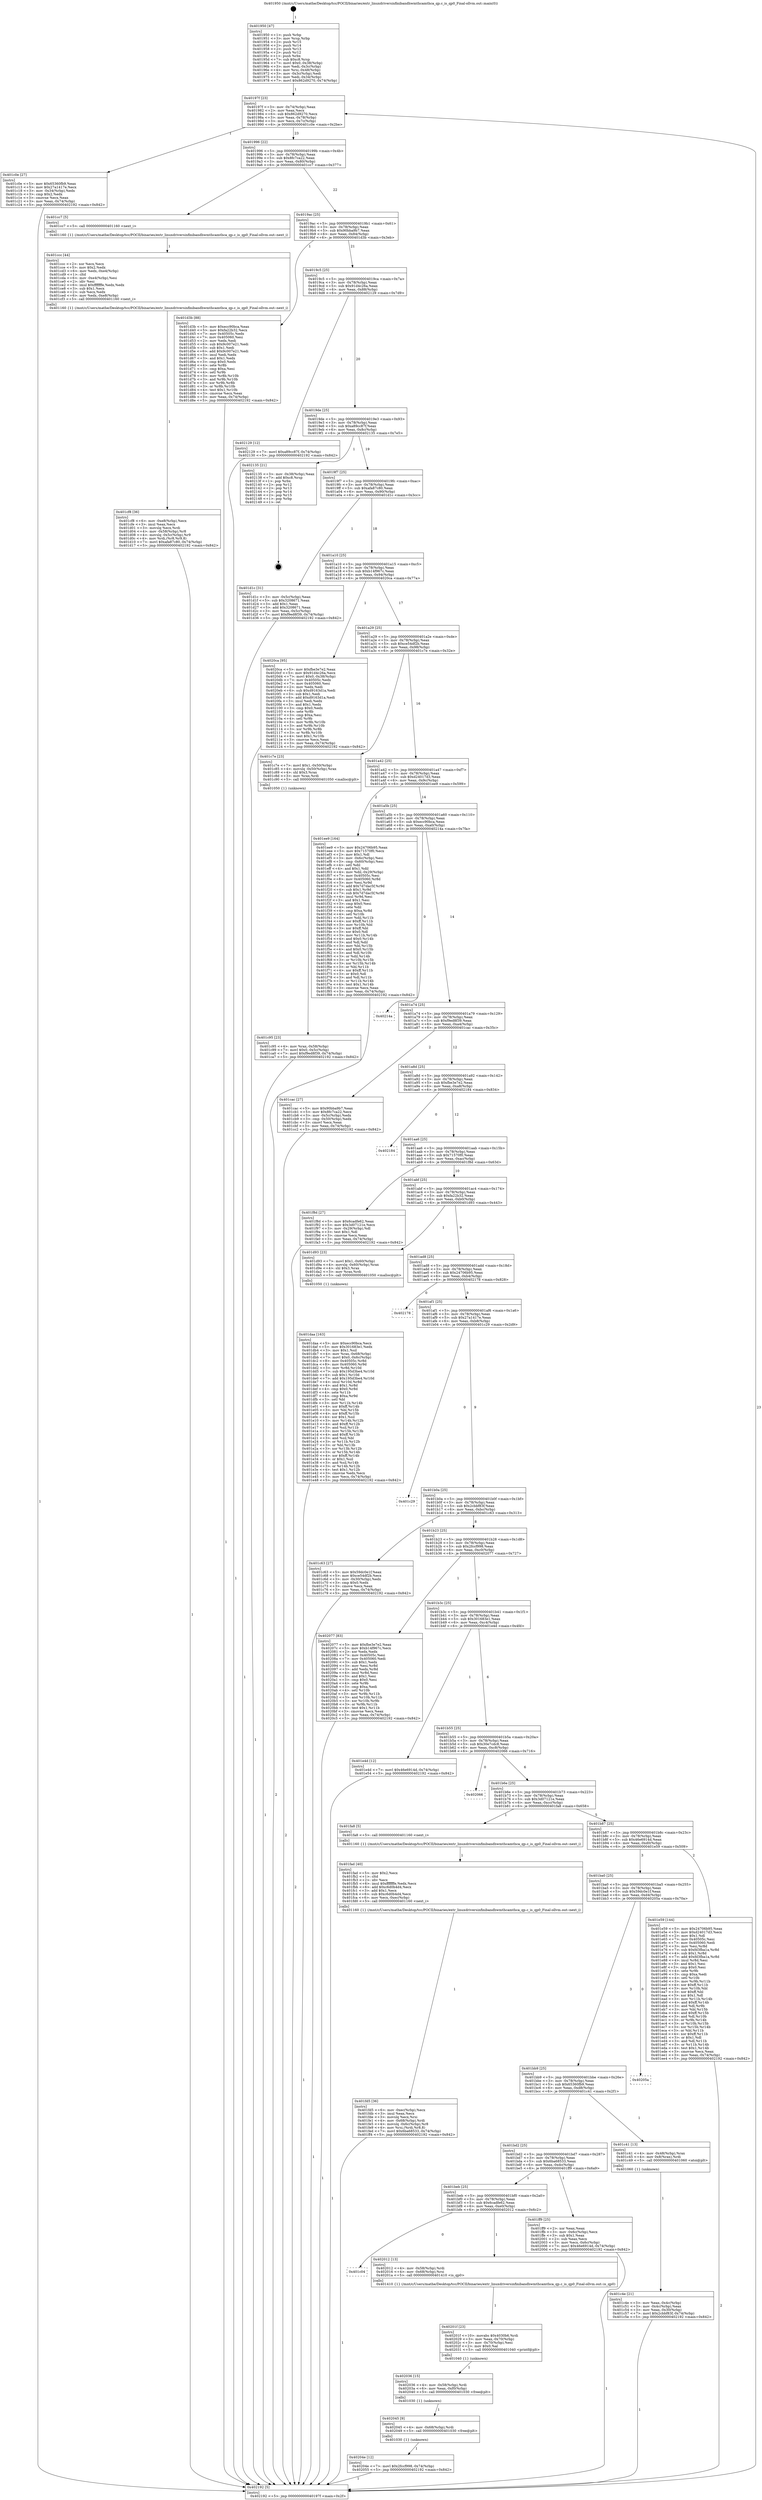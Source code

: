 digraph "0x401950" {
  label = "0x401950 (/mnt/c/Users/mathe/Desktop/tcc/POCII/binaries/extr_linuxdriversinfinibandhwmthcamthca_qp.c_is_qp0_Final-ollvm.out::main(0))"
  labelloc = "t"
  node[shape=record]

  Entry [label="",width=0.3,height=0.3,shape=circle,fillcolor=black,style=filled]
  "0x40197f" [label="{
     0x40197f [23]\l
     | [instrs]\l
     &nbsp;&nbsp;0x40197f \<+3\>: mov -0x74(%rbp),%eax\l
     &nbsp;&nbsp;0x401982 \<+2\>: mov %eax,%ecx\l
     &nbsp;&nbsp;0x401984 \<+6\>: sub $0x862d9270,%ecx\l
     &nbsp;&nbsp;0x40198a \<+3\>: mov %eax,-0x78(%rbp)\l
     &nbsp;&nbsp;0x40198d \<+3\>: mov %ecx,-0x7c(%rbp)\l
     &nbsp;&nbsp;0x401990 \<+6\>: je 0000000000401c0e \<main+0x2be\>\l
  }"]
  "0x401c0e" [label="{
     0x401c0e [27]\l
     | [instrs]\l
     &nbsp;&nbsp;0x401c0e \<+5\>: mov $0x65360fb9,%eax\l
     &nbsp;&nbsp;0x401c13 \<+5\>: mov $0x27a1417e,%ecx\l
     &nbsp;&nbsp;0x401c18 \<+3\>: mov -0x34(%rbp),%edx\l
     &nbsp;&nbsp;0x401c1b \<+3\>: cmp $0x2,%edx\l
     &nbsp;&nbsp;0x401c1e \<+3\>: cmovne %ecx,%eax\l
     &nbsp;&nbsp;0x401c21 \<+3\>: mov %eax,-0x74(%rbp)\l
     &nbsp;&nbsp;0x401c24 \<+5\>: jmp 0000000000402192 \<main+0x842\>\l
  }"]
  "0x401996" [label="{
     0x401996 [22]\l
     | [instrs]\l
     &nbsp;&nbsp;0x401996 \<+5\>: jmp 000000000040199b \<main+0x4b\>\l
     &nbsp;&nbsp;0x40199b \<+3\>: mov -0x78(%rbp),%eax\l
     &nbsp;&nbsp;0x40199e \<+5\>: sub $0x8fc7ca22,%eax\l
     &nbsp;&nbsp;0x4019a3 \<+3\>: mov %eax,-0x80(%rbp)\l
     &nbsp;&nbsp;0x4019a6 \<+6\>: je 0000000000401cc7 \<main+0x377\>\l
  }"]
  "0x402192" [label="{
     0x402192 [5]\l
     | [instrs]\l
     &nbsp;&nbsp;0x402192 \<+5\>: jmp 000000000040197f \<main+0x2f\>\l
  }"]
  "0x401950" [label="{
     0x401950 [47]\l
     | [instrs]\l
     &nbsp;&nbsp;0x401950 \<+1\>: push %rbp\l
     &nbsp;&nbsp;0x401951 \<+3\>: mov %rsp,%rbp\l
     &nbsp;&nbsp;0x401954 \<+2\>: push %r15\l
     &nbsp;&nbsp;0x401956 \<+2\>: push %r14\l
     &nbsp;&nbsp;0x401958 \<+2\>: push %r13\l
     &nbsp;&nbsp;0x40195a \<+2\>: push %r12\l
     &nbsp;&nbsp;0x40195c \<+1\>: push %rbx\l
     &nbsp;&nbsp;0x40195d \<+7\>: sub $0xc8,%rsp\l
     &nbsp;&nbsp;0x401964 \<+7\>: movl $0x0,-0x38(%rbp)\l
     &nbsp;&nbsp;0x40196b \<+3\>: mov %edi,-0x3c(%rbp)\l
     &nbsp;&nbsp;0x40196e \<+4\>: mov %rsi,-0x48(%rbp)\l
     &nbsp;&nbsp;0x401972 \<+3\>: mov -0x3c(%rbp),%edi\l
     &nbsp;&nbsp;0x401975 \<+3\>: mov %edi,-0x34(%rbp)\l
     &nbsp;&nbsp;0x401978 \<+7\>: movl $0x862d9270,-0x74(%rbp)\l
  }"]
  Exit [label="",width=0.3,height=0.3,shape=circle,fillcolor=black,style=filled,peripheries=2]
  "0x401cc7" [label="{
     0x401cc7 [5]\l
     | [instrs]\l
     &nbsp;&nbsp;0x401cc7 \<+5\>: call 0000000000401160 \<next_i\>\l
     | [calls]\l
     &nbsp;&nbsp;0x401160 \{1\} (/mnt/c/Users/mathe/Desktop/tcc/POCII/binaries/extr_linuxdriversinfinibandhwmthcamthca_qp.c_is_qp0_Final-ollvm.out::next_i)\l
  }"]
  "0x4019ac" [label="{
     0x4019ac [25]\l
     | [instrs]\l
     &nbsp;&nbsp;0x4019ac \<+5\>: jmp 00000000004019b1 \<main+0x61\>\l
     &nbsp;&nbsp;0x4019b1 \<+3\>: mov -0x78(%rbp),%eax\l
     &nbsp;&nbsp;0x4019b4 \<+5\>: sub $0x90bba9b7,%eax\l
     &nbsp;&nbsp;0x4019b9 \<+6\>: mov %eax,-0x84(%rbp)\l
     &nbsp;&nbsp;0x4019bf \<+6\>: je 0000000000401d3b \<main+0x3eb\>\l
  }"]
  "0x40204e" [label="{
     0x40204e [12]\l
     | [instrs]\l
     &nbsp;&nbsp;0x40204e \<+7\>: movl $0x2fccf998,-0x74(%rbp)\l
     &nbsp;&nbsp;0x402055 \<+5\>: jmp 0000000000402192 \<main+0x842\>\l
  }"]
  "0x401d3b" [label="{
     0x401d3b [88]\l
     | [instrs]\l
     &nbsp;&nbsp;0x401d3b \<+5\>: mov $0xecc90bca,%eax\l
     &nbsp;&nbsp;0x401d40 \<+5\>: mov $0xfa22b32,%ecx\l
     &nbsp;&nbsp;0x401d45 \<+7\>: mov 0x40505c,%edx\l
     &nbsp;&nbsp;0x401d4c \<+7\>: mov 0x405060,%esi\l
     &nbsp;&nbsp;0x401d53 \<+2\>: mov %edx,%edi\l
     &nbsp;&nbsp;0x401d55 \<+6\>: sub $0x9c007e21,%edi\l
     &nbsp;&nbsp;0x401d5b \<+3\>: sub $0x1,%edi\l
     &nbsp;&nbsp;0x401d5e \<+6\>: add $0x9c007e21,%edi\l
     &nbsp;&nbsp;0x401d64 \<+3\>: imul %edi,%edx\l
     &nbsp;&nbsp;0x401d67 \<+3\>: and $0x1,%edx\l
     &nbsp;&nbsp;0x401d6a \<+3\>: cmp $0x0,%edx\l
     &nbsp;&nbsp;0x401d6d \<+4\>: sete %r8b\l
     &nbsp;&nbsp;0x401d71 \<+3\>: cmp $0xa,%esi\l
     &nbsp;&nbsp;0x401d74 \<+4\>: setl %r9b\l
     &nbsp;&nbsp;0x401d78 \<+3\>: mov %r8b,%r10b\l
     &nbsp;&nbsp;0x401d7b \<+3\>: and %r9b,%r10b\l
     &nbsp;&nbsp;0x401d7e \<+3\>: xor %r9b,%r8b\l
     &nbsp;&nbsp;0x401d81 \<+3\>: or %r8b,%r10b\l
     &nbsp;&nbsp;0x401d84 \<+4\>: test $0x1,%r10b\l
     &nbsp;&nbsp;0x401d88 \<+3\>: cmovne %ecx,%eax\l
     &nbsp;&nbsp;0x401d8b \<+3\>: mov %eax,-0x74(%rbp)\l
     &nbsp;&nbsp;0x401d8e \<+5\>: jmp 0000000000402192 \<main+0x842\>\l
  }"]
  "0x4019c5" [label="{
     0x4019c5 [25]\l
     | [instrs]\l
     &nbsp;&nbsp;0x4019c5 \<+5\>: jmp 00000000004019ca \<main+0x7a\>\l
     &nbsp;&nbsp;0x4019ca \<+3\>: mov -0x78(%rbp),%eax\l
     &nbsp;&nbsp;0x4019cd \<+5\>: sub $0x91d4c26a,%eax\l
     &nbsp;&nbsp;0x4019d2 \<+6\>: mov %eax,-0x88(%rbp)\l
     &nbsp;&nbsp;0x4019d8 \<+6\>: je 0000000000402129 \<main+0x7d9\>\l
  }"]
  "0x402045" [label="{
     0x402045 [9]\l
     | [instrs]\l
     &nbsp;&nbsp;0x402045 \<+4\>: mov -0x68(%rbp),%rdi\l
     &nbsp;&nbsp;0x402049 \<+5\>: call 0000000000401030 \<free@plt\>\l
     | [calls]\l
     &nbsp;&nbsp;0x401030 \{1\} (unknown)\l
  }"]
  "0x402129" [label="{
     0x402129 [12]\l
     | [instrs]\l
     &nbsp;&nbsp;0x402129 \<+7\>: movl $0xa89cc87f,-0x74(%rbp)\l
     &nbsp;&nbsp;0x402130 \<+5\>: jmp 0000000000402192 \<main+0x842\>\l
  }"]
  "0x4019de" [label="{
     0x4019de [25]\l
     | [instrs]\l
     &nbsp;&nbsp;0x4019de \<+5\>: jmp 00000000004019e3 \<main+0x93\>\l
     &nbsp;&nbsp;0x4019e3 \<+3\>: mov -0x78(%rbp),%eax\l
     &nbsp;&nbsp;0x4019e6 \<+5\>: sub $0xa89cc87f,%eax\l
     &nbsp;&nbsp;0x4019eb \<+6\>: mov %eax,-0x8c(%rbp)\l
     &nbsp;&nbsp;0x4019f1 \<+6\>: je 0000000000402135 \<main+0x7e5\>\l
  }"]
  "0x402036" [label="{
     0x402036 [15]\l
     | [instrs]\l
     &nbsp;&nbsp;0x402036 \<+4\>: mov -0x58(%rbp),%rdi\l
     &nbsp;&nbsp;0x40203a \<+6\>: mov %eax,-0xf0(%rbp)\l
     &nbsp;&nbsp;0x402040 \<+5\>: call 0000000000401030 \<free@plt\>\l
     | [calls]\l
     &nbsp;&nbsp;0x401030 \{1\} (unknown)\l
  }"]
  "0x402135" [label="{
     0x402135 [21]\l
     | [instrs]\l
     &nbsp;&nbsp;0x402135 \<+3\>: mov -0x38(%rbp),%eax\l
     &nbsp;&nbsp;0x402138 \<+7\>: add $0xc8,%rsp\l
     &nbsp;&nbsp;0x40213f \<+1\>: pop %rbx\l
     &nbsp;&nbsp;0x402140 \<+2\>: pop %r12\l
     &nbsp;&nbsp;0x402142 \<+2\>: pop %r13\l
     &nbsp;&nbsp;0x402144 \<+2\>: pop %r14\l
     &nbsp;&nbsp;0x402146 \<+2\>: pop %r15\l
     &nbsp;&nbsp;0x402148 \<+1\>: pop %rbp\l
     &nbsp;&nbsp;0x402149 \<+1\>: ret\l
  }"]
  "0x4019f7" [label="{
     0x4019f7 [25]\l
     | [instrs]\l
     &nbsp;&nbsp;0x4019f7 \<+5\>: jmp 00000000004019fc \<main+0xac\>\l
     &nbsp;&nbsp;0x4019fc \<+3\>: mov -0x78(%rbp),%eax\l
     &nbsp;&nbsp;0x4019ff \<+5\>: sub $0xafa87c80,%eax\l
     &nbsp;&nbsp;0x401a04 \<+6\>: mov %eax,-0x90(%rbp)\l
     &nbsp;&nbsp;0x401a0a \<+6\>: je 0000000000401d1c \<main+0x3cc\>\l
  }"]
  "0x40201f" [label="{
     0x40201f [23]\l
     | [instrs]\l
     &nbsp;&nbsp;0x40201f \<+10\>: movabs $0x4030b6,%rdi\l
     &nbsp;&nbsp;0x402029 \<+3\>: mov %eax,-0x70(%rbp)\l
     &nbsp;&nbsp;0x40202c \<+3\>: mov -0x70(%rbp),%esi\l
     &nbsp;&nbsp;0x40202f \<+2\>: mov $0x0,%al\l
     &nbsp;&nbsp;0x402031 \<+5\>: call 0000000000401040 \<printf@plt\>\l
     | [calls]\l
     &nbsp;&nbsp;0x401040 \{1\} (unknown)\l
  }"]
  "0x401d1c" [label="{
     0x401d1c [31]\l
     | [instrs]\l
     &nbsp;&nbsp;0x401d1c \<+3\>: mov -0x5c(%rbp),%eax\l
     &nbsp;&nbsp;0x401d1f \<+5\>: sub $0x3208671,%eax\l
     &nbsp;&nbsp;0x401d24 \<+3\>: add $0x1,%eax\l
     &nbsp;&nbsp;0x401d27 \<+5\>: add $0x3208671,%eax\l
     &nbsp;&nbsp;0x401d2c \<+3\>: mov %eax,-0x5c(%rbp)\l
     &nbsp;&nbsp;0x401d2f \<+7\>: movl $0xf9ed8f39,-0x74(%rbp)\l
     &nbsp;&nbsp;0x401d36 \<+5\>: jmp 0000000000402192 \<main+0x842\>\l
  }"]
  "0x401a10" [label="{
     0x401a10 [25]\l
     | [instrs]\l
     &nbsp;&nbsp;0x401a10 \<+5\>: jmp 0000000000401a15 \<main+0xc5\>\l
     &nbsp;&nbsp;0x401a15 \<+3\>: mov -0x78(%rbp),%eax\l
     &nbsp;&nbsp;0x401a18 \<+5\>: sub $0xb14f967c,%eax\l
     &nbsp;&nbsp;0x401a1d \<+6\>: mov %eax,-0x94(%rbp)\l
     &nbsp;&nbsp;0x401a23 \<+6\>: je 00000000004020ca \<main+0x77a\>\l
  }"]
  "0x401c04" [label="{
     0x401c04\l
  }", style=dashed]
  "0x4020ca" [label="{
     0x4020ca [95]\l
     | [instrs]\l
     &nbsp;&nbsp;0x4020ca \<+5\>: mov $0xfbe3e7e2,%eax\l
     &nbsp;&nbsp;0x4020cf \<+5\>: mov $0x91d4c26a,%ecx\l
     &nbsp;&nbsp;0x4020d4 \<+7\>: movl $0x0,-0x38(%rbp)\l
     &nbsp;&nbsp;0x4020db \<+7\>: mov 0x40505c,%edx\l
     &nbsp;&nbsp;0x4020e2 \<+7\>: mov 0x405060,%esi\l
     &nbsp;&nbsp;0x4020e9 \<+2\>: mov %edx,%edi\l
     &nbsp;&nbsp;0x4020eb \<+6\>: sub $0xd9163d1a,%edi\l
     &nbsp;&nbsp;0x4020f1 \<+3\>: sub $0x1,%edi\l
     &nbsp;&nbsp;0x4020f4 \<+6\>: add $0xd9163d1a,%edi\l
     &nbsp;&nbsp;0x4020fa \<+3\>: imul %edi,%edx\l
     &nbsp;&nbsp;0x4020fd \<+3\>: and $0x1,%edx\l
     &nbsp;&nbsp;0x402100 \<+3\>: cmp $0x0,%edx\l
     &nbsp;&nbsp;0x402103 \<+4\>: sete %r8b\l
     &nbsp;&nbsp;0x402107 \<+3\>: cmp $0xa,%esi\l
     &nbsp;&nbsp;0x40210a \<+4\>: setl %r9b\l
     &nbsp;&nbsp;0x40210e \<+3\>: mov %r8b,%r10b\l
     &nbsp;&nbsp;0x402111 \<+3\>: and %r9b,%r10b\l
     &nbsp;&nbsp;0x402114 \<+3\>: xor %r9b,%r8b\l
     &nbsp;&nbsp;0x402117 \<+3\>: or %r8b,%r10b\l
     &nbsp;&nbsp;0x40211a \<+4\>: test $0x1,%r10b\l
     &nbsp;&nbsp;0x40211e \<+3\>: cmovne %ecx,%eax\l
     &nbsp;&nbsp;0x402121 \<+3\>: mov %eax,-0x74(%rbp)\l
     &nbsp;&nbsp;0x402124 \<+5\>: jmp 0000000000402192 \<main+0x842\>\l
  }"]
  "0x401a29" [label="{
     0x401a29 [25]\l
     | [instrs]\l
     &nbsp;&nbsp;0x401a29 \<+5\>: jmp 0000000000401a2e \<main+0xde\>\l
     &nbsp;&nbsp;0x401a2e \<+3\>: mov -0x78(%rbp),%eax\l
     &nbsp;&nbsp;0x401a31 \<+5\>: sub $0xce54df2b,%eax\l
     &nbsp;&nbsp;0x401a36 \<+6\>: mov %eax,-0x98(%rbp)\l
     &nbsp;&nbsp;0x401a3c \<+6\>: je 0000000000401c7e \<main+0x32e\>\l
  }"]
  "0x402012" [label="{
     0x402012 [13]\l
     | [instrs]\l
     &nbsp;&nbsp;0x402012 \<+4\>: mov -0x58(%rbp),%rdi\l
     &nbsp;&nbsp;0x402016 \<+4\>: mov -0x68(%rbp),%rsi\l
     &nbsp;&nbsp;0x40201a \<+5\>: call 0000000000401410 \<is_qp0\>\l
     | [calls]\l
     &nbsp;&nbsp;0x401410 \{1\} (/mnt/c/Users/mathe/Desktop/tcc/POCII/binaries/extr_linuxdriversinfinibandhwmthcamthca_qp.c_is_qp0_Final-ollvm.out::is_qp0)\l
  }"]
  "0x401c7e" [label="{
     0x401c7e [23]\l
     | [instrs]\l
     &nbsp;&nbsp;0x401c7e \<+7\>: movl $0x1,-0x50(%rbp)\l
     &nbsp;&nbsp;0x401c85 \<+4\>: movslq -0x50(%rbp),%rax\l
     &nbsp;&nbsp;0x401c89 \<+4\>: shl $0x3,%rax\l
     &nbsp;&nbsp;0x401c8d \<+3\>: mov %rax,%rdi\l
     &nbsp;&nbsp;0x401c90 \<+5\>: call 0000000000401050 \<malloc@plt\>\l
     | [calls]\l
     &nbsp;&nbsp;0x401050 \{1\} (unknown)\l
  }"]
  "0x401a42" [label="{
     0x401a42 [25]\l
     | [instrs]\l
     &nbsp;&nbsp;0x401a42 \<+5\>: jmp 0000000000401a47 \<main+0xf7\>\l
     &nbsp;&nbsp;0x401a47 \<+3\>: mov -0x78(%rbp),%eax\l
     &nbsp;&nbsp;0x401a4a \<+5\>: sub $0xd24017d3,%eax\l
     &nbsp;&nbsp;0x401a4f \<+6\>: mov %eax,-0x9c(%rbp)\l
     &nbsp;&nbsp;0x401a55 \<+6\>: je 0000000000401ee9 \<main+0x599\>\l
  }"]
  "0x401beb" [label="{
     0x401beb [25]\l
     | [instrs]\l
     &nbsp;&nbsp;0x401beb \<+5\>: jmp 0000000000401bf0 \<main+0x2a0\>\l
     &nbsp;&nbsp;0x401bf0 \<+3\>: mov -0x78(%rbp),%eax\l
     &nbsp;&nbsp;0x401bf3 \<+5\>: sub $0x6cadfe62,%eax\l
     &nbsp;&nbsp;0x401bf8 \<+6\>: mov %eax,-0xe0(%rbp)\l
     &nbsp;&nbsp;0x401bfe \<+6\>: je 0000000000402012 \<main+0x6c2\>\l
  }"]
  "0x401ee9" [label="{
     0x401ee9 [164]\l
     | [instrs]\l
     &nbsp;&nbsp;0x401ee9 \<+5\>: mov $0x24706b95,%eax\l
     &nbsp;&nbsp;0x401eee \<+5\>: mov $0x71570f0,%ecx\l
     &nbsp;&nbsp;0x401ef3 \<+2\>: mov $0x1,%dl\l
     &nbsp;&nbsp;0x401ef5 \<+3\>: mov -0x6c(%rbp),%esi\l
     &nbsp;&nbsp;0x401ef8 \<+3\>: cmp -0x60(%rbp),%esi\l
     &nbsp;&nbsp;0x401efb \<+4\>: setl %dil\l
     &nbsp;&nbsp;0x401eff \<+4\>: and $0x1,%dil\l
     &nbsp;&nbsp;0x401f03 \<+4\>: mov %dil,-0x29(%rbp)\l
     &nbsp;&nbsp;0x401f07 \<+7\>: mov 0x40505c,%esi\l
     &nbsp;&nbsp;0x401f0e \<+8\>: mov 0x405060,%r8d\l
     &nbsp;&nbsp;0x401f16 \<+3\>: mov %esi,%r9d\l
     &nbsp;&nbsp;0x401f19 \<+7\>: add $0x7d7dac5f,%r9d\l
     &nbsp;&nbsp;0x401f20 \<+4\>: sub $0x1,%r9d\l
     &nbsp;&nbsp;0x401f24 \<+7\>: sub $0x7d7dac5f,%r9d\l
     &nbsp;&nbsp;0x401f2b \<+4\>: imul %r9d,%esi\l
     &nbsp;&nbsp;0x401f2f \<+3\>: and $0x1,%esi\l
     &nbsp;&nbsp;0x401f32 \<+3\>: cmp $0x0,%esi\l
     &nbsp;&nbsp;0x401f35 \<+4\>: sete %dil\l
     &nbsp;&nbsp;0x401f39 \<+4\>: cmp $0xa,%r8d\l
     &nbsp;&nbsp;0x401f3d \<+4\>: setl %r10b\l
     &nbsp;&nbsp;0x401f41 \<+3\>: mov %dil,%r11b\l
     &nbsp;&nbsp;0x401f44 \<+4\>: xor $0xff,%r11b\l
     &nbsp;&nbsp;0x401f48 \<+3\>: mov %r10b,%bl\l
     &nbsp;&nbsp;0x401f4b \<+3\>: xor $0xff,%bl\l
     &nbsp;&nbsp;0x401f4e \<+3\>: xor $0x0,%dl\l
     &nbsp;&nbsp;0x401f51 \<+3\>: mov %r11b,%r14b\l
     &nbsp;&nbsp;0x401f54 \<+4\>: and $0x0,%r14b\l
     &nbsp;&nbsp;0x401f58 \<+3\>: and %dl,%dil\l
     &nbsp;&nbsp;0x401f5b \<+3\>: mov %bl,%r15b\l
     &nbsp;&nbsp;0x401f5e \<+4\>: and $0x0,%r15b\l
     &nbsp;&nbsp;0x401f62 \<+3\>: and %dl,%r10b\l
     &nbsp;&nbsp;0x401f65 \<+3\>: or %dil,%r14b\l
     &nbsp;&nbsp;0x401f68 \<+3\>: or %r10b,%r15b\l
     &nbsp;&nbsp;0x401f6b \<+3\>: xor %r15b,%r14b\l
     &nbsp;&nbsp;0x401f6e \<+3\>: or %bl,%r11b\l
     &nbsp;&nbsp;0x401f71 \<+4\>: xor $0xff,%r11b\l
     &nbsp;&nbsp;0x401f75 \<+3\>: or $0x0,%dl\l
     &nbsp;&nbsp;0x401f78 \<+3\>: and %dl,%r11b\l
     &nbsp;&nbsp;0x401f7b \<+3\>: or %r11b,%r14b\l
     &nbsp;&nbsp;0x401f7e \<+4\>: test $0x1,%r14b\l
     &nbsp;&nbsp;0x401f82 \<+3\>: cmovne %ecx,%eax\l
     &nbsp;&nbsp;0x401f85 \<+3\>: mov %eax,-0x74(%rbp)\l
     &nbsp;&nbsp;0x401f88 \<+5\>: jmp 0000000000402192 \<main+0x842\>\l
  }"]
  "0x401a5b" [label="{
     0x401a5b [25]\l
     | [instrs]\l
     &nbsp;&nbsp;0x401a5b \<+5\>: jmp 0000000000401a60 \<main+0x110\>\l
     &nbsp;&nbsp;0x401a60 \<+3\>: mov -0x78(%rbp),%eax\l
     &nbsp;&nbsp;0x401a63 \<+5\>: sub $0xecc90bca,%eax\l
     &nbsp;&nbsp;0x401a68 \<+6\>: mov %eax,-0xa0(%rbp)\l
     &nbsp;&nbsp;0x401a6e \<+6\>: je 000000000040214a \<main+0x7fa\>\l
  }"]
  "0x401ff9" [label="{
     0x401ff9 [25]\l
     | [instrs]\l
     &nbsp;&nbsp;0x401ff9 \<+2\>: xor %eax,%eax\l
     &nbsp;&nbsp;0x401ffb \<+3\>: mov -0x6c(%rbp),%ecx\l
     &nbsp;&nbsp;0x401ffe \<+3\>: sub $0x1,%eax\l
     &nbsp;&nbsp;0x402001 \<+2\>: sub %eax,%ecx\l
     &nbsp;&nbsp;0x402003 \<+3\>: mov %ecx,-0x6c(%rbp)\l
     &nbsp;&nbsp;0x402006 \<+7\>: movl $0x46e6914d,-0x74(%rbp)\l
     &nbsp;&nbsp;0x40200d \<+5\>: jmp 0000000000402192 \<main+0x842\>\l
  }"]
  "0x40214a" [label="{
     0x40214a\l
  }", style=dashed]
  "0x401a74" [label="{
     0x401a74 [25]\l
     | [instrs]\l
     &nbsp;&nbsp;0x401a74 \<+5\>: jmp 0000000000401a79 \<main+0x129\>\l
     &nbsp;&nbsp;0x401a79 \<+3\>: mov -0x78(%rbp),%eax\l
     &nbsp;&nbsp;0x401a7c \<+5\>: sub $0xf9ed8f39,%eax\l
     &nbsp;&nbsp;0x401a81 \<+6\>: mov %eax,-0xa4(%rbp)\l
     &nbsp;&nbsp;0x401a87 \<+6\>: je 0000000000401cac \<main+0x35c\>\l
  }"]
  "0x401fd5" [label="{
     0x401fd5 [36]\l
     | [instrs]\l
     &nbsp;&nbsp;0x401fd5 \<+6\>: mov -0xec(%rbp),%ecx\l
     &nbsp;&nbsp;0x401fdb \<+3\>: imul %eax,%ecx\l
     &nbsp;&nbsp;0x401fde \<+3\>: movslq %ecx,%rsi\l
     &nbsp;&nbsp;0x401fe1 \<+4\>: mov -0x68(%rbp),%rdi\l
     &nbsp;&nbsp;0x401fe5 \<+4\>: movslq -0x6c(%rbp),%r8\l
     &nbsp;&nbsp;0x401fe9 \<+4\>: mov %rsi,(%rdi,%r8,8)\l
     &nbsp;&nbsp;0x401fed \<+7\>: movl $0x6ba68533,-0x74(%rbp)\l
     &nbsp;&nbsp;0x401ff4 \<+5\>: jmp 0000000000402192 \<main+0x842\>\l
  }"]
  "0x401cac" [label="{
     0x401cac [27]\l
     | [instrs]\l
     &nbsp;&nbsp;0x401cac \<+5\>: mov $0x90bba9b7,%eax\l
     &nbsp;&nbsp;0x401cb1 \<+5\>: mov $0x8fc7ca22,%ecx\l
     &nbsp;&nbsp;0x401cb6 \<+3\>: mov -0x5c(%rbp),%edx\l
     &nbsp;&nbsp;0x401cb9 \<+3\>: cmp -0x50(%rbp),%edx\l
     &nbsp;&nbsp;0x401cbc \<+3\>: cmovl %ecx,%eax\l
     &nbsp;&nbsp;0x401cbf \<+3\>: mov %eax,-0x74(%rbp)\l
     &nbsp;&nbsp;0x401cc2 \<+5\>: jmp 0000000000402192 \<main+0x842\>\l
  }"]
  "0x401a8d" [label="{
     0x401a8d [25]\l
     | [instrs]\l
     &nbsp;&nbsp;0x401a8d \<+5\>: jmp 0000000000401a92 \<main+0x142\>\l
     &nbsp;&nbsp;0x401a92 \<+3\>: mov -0x78(%rbp),%eax\l
     &nbsp;&nbsp;0x401a95 \<+5\>: sub $0xfbe3e7e2,%eax\l
     &nbsp;&nbsp;0x401a9a \<+6\>: mov %eax,-0xa8(%rbp)\l
     &nbsp;&nbsp;0x401aa0 \<+6\>: je 0000000000402184 \<main+0x834\>\l
  }"]
  "0x401fad" [label="{
     0x401fad [40]\l
     | [instrs]\l
     &nbsp;&nbsp;0x401fad \<+5\>: mov $0x2,%ecx\l
     &nbsp;&nbsp;0x401fb2 \<+1\>: cltd\l
     &nbsp;&nbsp;0x401fb3 \<+2\>: idiv %ecx\l
     &nbsp;&nbsp;0x401fb5 \<+6\>: imul $0xfffffffe,%edx,%ecx\l
     &nbsp;&nbsp;0x401fbb \<+6\>: add $0xc6d0b4d4,%ecx\l
     &nbsp;&nbsp;0x401fc1 \<+3\>: add $0x1,%ecx\l
     &nbsp;&nbsp;0x401fc4 \<+6\>: sub $0xc6d0b4d4,%ecx\l
     &nbsp;&nbsp;0x401fca \<+6\>: mov %ecx,-0xec(%rbp)\l
     &nbsp;&nbsp;0x401fd0 \<+5\>: call 0000000000401160 \<next_i\>\l
     | [calls]\l
     &nbsp;&nbsp;0x401160 \{1\} (/mnt/c/Users/mathe/Desktop/tcc/POCII/binaries/extr_linuxdriversinfinibandhwmthcamthca_qp.c_is_qp0_Final-ollvm.out::next_i)\l
  }"]
  "0x402184" [label="{
     0x402184\l
  }", style=dashed]
  "0x401aa6" [label="{
     0x401aa6 [25]\l
     | [instrs]\l
     &nbsp;&nbsp;0x401aa6 \<+5\>: jmp 0000000000401aab \<main+0x15b\>\l
     &nbsp;&nbsp;0x401aab \<+3\>: mov -0x78(%rbp),%eax\l
     &nbsp;&nbsp;0x401aae \<+5\>: sub $0x71570f0,%eax\l
     &nbsp;&nbsp;0x401ab3 \<+6\>: mov %eax,-0xac(%rbp)\l
     &nbsp;&nbsp;0x401ab9 \<+6\>: je 0000000000401f8d \<main+0x63d\>\l
  }"]
  "0x401daa" [label="{
     0x401daa [163]\l
     | [instrs]\l
     &nbsp;&nbsp;0x401daa \<+5\>: mov $0xecc90bca,%ecx\l
     &nbsp;&nbsp;0x401daf \<+5\>: mov $0x301683e1,%edx\l
     &nbsp;&nbsp;0x401db4 \<+3\>: mov $0x1,%sil\l
     &nbsp;&nbsp;0x401db7 \<+4\>: mov %rax,-0x68(%rbp)\l
     &nbsp;&nbsp;0x401dbb \<+7\>: movl $0x0,-0x6c(%rbp)\l
     &nbsp;&nbsp;0x401dc2 \<+8\>: mov 0x40505c,%r8d\l
     &nbsp;&nbsp;0x401dca \<+8\>: mov 0x405060,%r9d\l
     &nbsp;&nbsp;0x401dd2 \<+3\>: mov %r8d,%r10d\l
     &nbsp;&nbsp;0x401dd5 \<+7\>: sub $0x195d3be4,%r10d\l
     &nbsp;&nbsp;0x401ddc \<+4\>: sub $0x1,%r10d\l
     &nbsp;&nbsp;0x401de0 \<+7\>: add $0x195d3be4,%r10d\l
     &nbsp;&nbsp;0x401de7 \<+4\>: imul %r10d,%r8d\l
     &nbsp;&nbsp;0x401deb \<+4\>: and $0x1,%r8d\l
     &nbsp;&nbsp;0x401def \<+4\>: cmp $0x0,%r8d\l
     &nbsp;&nbsp;0x401df3 \<+4\>: sete %r11b\l
     &nbsp;&nbsp;0x401df7 \<+4\>: cmp $0xa,%r9d\l
     &nbsp;&nbsp;0x401dfb \<+3\>: setl %bl\l
     &nbsp;&nbsp;0x401dfe \<+3\>: mov %r11b,%r14b\l
     &nbsp;&nbsp;0x401e01 \<+4\>: xor $0xff,%r14b\l
     &nbsp;&nbsp;0x401e05 \<+3\>: mov %bl,%r15b\l
     &nbsp;&nbsp;0x401e08 \<+4\>: xor $0xff,%r15b\l
     &nbsp;&nbsp;0x401e0c \<+4\>: xor $0x1,%sil\l
     &nbsp;&nbsp;0x401e10 \<+3\>: mov %r14b,%r12b\l
     &nbsp;&nbsp;0x401e13 \<+4\>: and $0xff,%r12b\l
     &nbsp;&nbsp;0x401e17 \<+3\>: and %sil,%r11b\l
     &nbsp;&nbsp;0x401e1a \<+3\>: mov %r15b,%r13b\l
     &nbsp;&nbsp;0x401e1d \<+4\>: and $0xff,%r13b\l
     &nbsp;&nbsp;0x401e21 \<+3\>: and %sil,%bl\l
     &nbsp;&nbsp;0x401e24 \<+3\>: or %r11b,%r12b\l
     &nbsp;&nbsp;0x401e27 \<+3\>: or %bl,%r13b\l
     &nbsp;&nbsp;0x401e2a \<+3\>: xor %r13b,%r12b\l
     &nbsp;&nbsp;0x401e2d \<+3\>: or %r15b,%r14b\l
     &nbsp;&nbsp;0x401e30 \<+4\>: xor $0xff,%r14b\l
     &nbsp;&nbsp;0x401e34 \<+4\>: or $0x1,%sil\l
     &nbsp;&nbsp;0x401e38 \<+3\>: and %sil,%r14b\l
     &nbsp;&nbsp;0x401e3b \<+3\>: or %r14b,%r12b\l
     &nbsp;&nbsp;0x401e3e \<+4\>: test $0x1,%r12b\l
     &nbsp;&nbsp;0x401e42 \<+3\>: cmovne %edx,%ecx\l
     &nbsp;&nbsp;0x401e45 \<+3\>: mov %ecx,-0x74(%rbp)\l
     &nbsp;&nbsp;0x401e48 \<+5\>: jmp 0000000000402192 \<main+0x842\>\l
  }"]
  "0x401f8d" [label="{
     0x401f8d [27]\l
     | [instrs]\l
     &nbsp;&nbsp;0x401f8d \<+5\>: mov $0x6cadfe62,%eax\l
     &nbsp;&nbsp;0x401f92 \<+5\>: mov $0x3d07121e,%ecx\l
     &nbsp;&nbsp;0x401f97 \<+3\>: mov -0x29(%rbp),%dl\l
     &nbsp;&nbsp;0x401f9a \<+3\>: test $0x1,%dl\l
     &nbsp;&nbsp;0x401f9d \<+3\>: cmovne %ecx,%eax\l
     &nbsp;&nbsp;0x401fa0 \<+3\>: mov %eax,-0x74(%rbp)\l
     &nbsp;&nbsp;0x401fa3 \<+5\>: jmp 0000000000402192 \<main+0x842\>\l
  }"]
  "0x401abf" [label="{
     0x401abf [25]\l
     | [instrs]\l
     &nbsp;&nbsp;0x401abf \<+5\>: jmp 0000000000401ac4 \<main+0x174\>\l
     &nbsp;&nbsp;0x401ac4 \<+3\>: mov -0x78(%rbp),%eax\l
     &nbsp;&nbsp;0x401ac7 \<+5\>: sub $0xfa22b32,%eax\l
     &nbsp;&nbsp;0x401acc \<+6\>: mov %eax,-0xb0(%rbp)\l
     &nbsp;&nbsp;0x401ad2 \<+6\>: je 0000000000401d93 \<main+0x443\>\l
  }"]
  "0x401cf8" [label="{
     0x401cf8 [36]\l
     | [instrs]\l
     &nbsp;&nbsp;0x401cf8 \<+6\>: mov -0xe8(%rbp),%ecx\l
     &nbsp;&nbsp;0x401cfe \<+3\>: imul %eax,%ecx\l
     &nbsp;&nbsp;0x401d01 \<+3\>: movslq %ecx,%rdi\l
     &nbsp;&nbsp;0x401d04 \<+4\>: mov -0x58(%rbp),%r8\l
     &nbsp;&nbsp;0x401d08 \<+4\>: movslq -0x5c(%rbp),%r9\l
     &nbsp;&nbsp;0x401d0c \<+4\>: mov %rdi,(%r8,%r9,8)\l
     &nbsp;&nbsp;0x401d10 \<+7\>: movl $0xafa87c80,-0x74(%rbp)\l
     &nbsp;&nbsp;0x401d17 \<+5\>: jmp 0000000000402192 \<main+0x842\>\l
  }"]
  "0x401d93" [label="{
     0x401d93 [23]\l
     | [instrs]\l
     &nbsp;&nbsp;0x401d93 \<+7\>: movl $0x1,-0x60(%rbp)\l
     &nbsp;&nbsp;0x401d9a \<+4\>: movslq -0x60(%rbp),%rax\l
     &nbsp;&nbsp;0x401d9e \<+4\>: shl $0x3,%rax\l
     &nbsp;&nbsp;0x401da2 \<+3\>: mov %rax,%rdi\l
     &nbsp;&nbsp;0x401da5 \<+5\>: call 0000000000401050 \<malloc@plt\>\l
     | [calls]\l
     &nbsp;&nbsp;0x401050 \{1\} (unknown)\l
  }"]
  "0x401ad8" [label="{
     0x401ad8 [25]\l
     | [instrs]\l
     &nbsp;&nbsp;0x401ad8 \<+5\>: jmp 0000000000401add \<main+0x18d\>\l
     &nbsp;&nbsp;0x401add \<+3\>: mov -0x78(%rbp),%eax\l
     &nbsp;&nbsp;0x401ae0 \<+5\>: sub $0x24706b95,%eax\l
     &nbsp;&nbsp;0x401ae5 \<+6\>: mov %eax,-0xb4(%rbp)\l
     &nbsp;&nbsp;0x401aeb \<+6\>: je 0000000000402178 \<main+0x828\>\l
  }"]
  "0x401ccc" [label="{
     0x401ccc [44]\l
     | [instrs]\l
     &nbsp;&nbsp;0x401ccc \<+2\>: xor %ecx,%ecx\l
     &nbsp;&nbsp;0x401cce \<+5\>: mov $0x2,%edx\l
     &nbsp;&nbsp;0x401cd3 \<+6\>: mov %edx,-0xe4(%rbp)\l
     &nbsp;&nbsp;0x401cd9 \<+1\>: cltd\l
     &nbsp;&nbsp;0x401cda \<+6\>: mov -0xe4(%rbp),%esi\l
     &nbsp;&nbsp;0x401ce0 \<+2\>: idiv %esi\l
     &nbsp;&nbsp;0x401ce2 \<+6\>: imul $0xfffffffe,%edx,%edx\l
     &nbsp;&nbsp;0x401ce8 \<+3\>: sub $0x1,%ecx\l
     &nbsp;&nbsp;0x401ceb \<+2\>: sub %ecx,%edx\l
     &nbsp;&nbsp;0x401ced \<+6\>: mov %edx,-0xe8(%rbp)\l
     &nbsp;&nbsp;0x401cf3 \<+5\>: call 0000000000401160 \<next_i\>\l
     | [calls]\l
     &nbsp;&nbsp;0x401160 \{1\} (/mnt/c/Users/mathe/Desktop/tcc/POCII/binaries/extr_linuxdriversinfinibandhwmthcamthca_qp.c_is_qp0_Final-ollvm.out::next_i)\l
  }"]
  "0x402178" [label="{
     0x402178\l
  }", style=dashed]
  "0x401af1" [label="{
     0x401af1 [25]\l
     | [instrs]\l
     &nbsp;&nbsp;0x401af1 \<+5\>: jmp 0000000000401af6 \<main+0x1a6\>\l
     &nbsp;&nbsp;0x401af6 \<+3\>: mov -0x78(%rbp),%eax\l
     &nbsp;&nbsp;0x401af9 \<+5\>: sub $0x27a1417e,%eax\l
     &nbsp;&nbsp;0x401afe \<+6\>: mov %eax,-0xb8(%rbp)\l
     &nbsp;&nbsp;0x401b04 \<+6\>: je 0000000000401c29 \<main+0x2d9\>\l
  }"]
  "0x401c95" [label="{
     0x401c95 [23]\l
     | [instrs]\l
     &nbsp;&nbsp;0x401c95 \<+4\>: mov %rax,-0x58(%rbp)\l
     &nbsp;&nbsp;0x401c99 \<+7\>: movl $0x0,-0x5c(%rbp)\l
     &nbsp;&nbsp;0x401ca0 \<+7\>: movl $0xf9ed8f39,-0x74(%rbp)\l
     &nbsp;&nbsp;0x401ca7 \<+5\>: jmp 0000000000402192 \<main+0x842\>\l
  }"]
  "0x401c29" [label="{
     0x401c29\l
  }", style=dashed]
  "0x401b0a" [label="{
     0x401b0a [25]\l
     | [instrs]\l
     &nbsp;&nbsp;0x401b0a \<+5\>: jmp 0000000000401b0f \<main+0x1bf\>\l
     &nbsp;&nbsp;0x401b0f \<+3\>: mov -0x78(%rbp),%eax\l
     &nbsp;&nbsp;0x401b12 \<+5\>: sub $0x2cbbf83f,%eax\l
     &nbsp;&nbsp;0x401b17 \<+6\>: mov %eax,-0xbc(%rbp)\l
     &nbsp;&nbsp;0x401b1d \<+6\>: je 0000000000401c63 \<main+0x313\>\l
  }"]
  "0x401c4e" [label="{
     0x401c4e [21]\l
     | [instrs]\l
     &nbsp;&nbsp;0x401c4e \<+3\>: mov %eax,-0x4c(%rbp)\l
     &nbsp;&nbsp;0x401c51 \<+3\>: mov -0x4c(%rbp),%eax\l
     &nbsp;&nbsp;0x401c54 \<+3\>: mov %eax,-0x30(%rbp)\l
     &nbsp;&nbsp;0x401c57 \<+7\>: movl $0x2cbbf83f,-0x74(%rbp)\l
     &nbsp;&nbsp;0x401c5e \<+5\>: jmp 0000000000402192 \<main+0x842\>\l
  }"]
  "0x401c63" [label="{
     0x401c63 [27]\l
     | [instrs]\l
     &nbsp;&nbsp;0x401c63 \<+5\>: mov $0x59dc0e1f,%eax\l
     &nbsp;&nbsp;0x401c68 \<+5\>: mov $0xce54df2b,%ecx\l
     &nbsp;&nbsp;0x401c6d \<+3\>: mov -0x30(%rbp),%edx\l
     &nbsp;&nbsp;0x401c70 \<+3\>: cmp $0x0,%edx\l
     &nbsp;&nbsp;0x401c73 \<+3\>: cmove %ecx,%eax\l
     &nbsp;&nbsp;0x401c76 \<+3\>: mov %eax,-0x74(%rbp)\l
     &nbsp;&nbsp;0x401c79 \<+5\>: jmp 0000000000402192 \<main+0x842\>\l
  }"]
  "0x401b23" [label="{
     0x401b23 [25]\l
     | [instrs]\l
     &nbsp;&nbsp;0x401b23 \<+5\>: jmp 0000000000401b28 \<main+0x1d8\>\l
     &nbsp;&nbsp;0x401b28 \<+3\>: mov -0x78(%rbp),%eax\l
     &nbsp;&nbsp;0x401b2b \<+5\>: sub $0x2fccf998,%eax\l
     &nbsp;&nbsp;0x401b30 \<+6\>: mov %eax,-0xc0(%rbp)\l
     &nbsp;&nbsp;0x401b36 \<+6\>: je 0000000000402077 \<main+0x727\>\l
  }"]
  "0x401bd2" [label="{
     0x401bd2 [25]\l
     | [instrs]\l
     &nbsp;&nbsp;0x401bd2 \<+5\>: jmp 0000000000401bd7 \<main+0x287\>\l
     &nbsp;&nbsp;0x401bd7 \<+3\>: mov -0x78(%rbp),%eax\l
     &nbsp;&nbsp;0x401bda \<+5\>: sub $0x6ba68533,%eax\l
     &nbsp;&nbsp;0x401bdf \<+6\>: mov %eax,-0xdc(%rbp)\l
     &nbsp;&nbsp;0x401be5 \<+6\>: je 0000000000401ff9 \<main+0x6a9\>\l
  }"]
  "0x402077" [label="{
     0x402077 [83]\l
     | [instrs]\l
     &nbsp;&nbsp;0x402077 \<+5\>: mov $0xfbe3e7e2,%eax\l
     &nbsp;&nbsp;0x40207c \<+5\>: mov $0xb14f967c,%ecx\l
     &nbsp;&nbsp;0x402081 \<+2\>: xor %edx,%edx\l
     &nbsp;&nbsp;0x402083 \<+7\>: mov 0x40505c,%esi\l
     &nbsp;&nbsp;0x40208a \<+7\>: mov 0x405060,%edi\l
     &nbsp;&nbsp;0x402091 \<+3\>: sub $0x1,%edx\l
     &nbsp;&nbsp;0x402094 \<+3\>: mov %esi,%r8d\l
     &nbsp;&nbsp;0x402097 \<+3\>: add %edx,%r8d\l
     &nbsp;&nbsp;0x40209a \<+4\>: imul %r8d,%esi\l
     &nbsp;&nbsp;0x40209e \<+3\>: and $0x1,%esi\l
     &nbsp;&nbsp;0x4020a1 \<+3\>: cmp $0x0,%esi\l
     &nbsp;&nbsp;0x4020a4 \<+4\>: sete %r9b\l
     &nbsp;&nbsp;0x4020a8 \<+3\>: cmp $0xa,%edi\l
     &nbsp;&nbsp;0x4020ab \<+4\>: setl %r10b\l
     &nbsp;&nbsp;0x4020af \<+3\>: mov %r9b,%r11b\l
     &nbsp;&nbsp;0x4020b2 \<+3\>: and %r10b,%r11b\l
     &nbsp;&nbsp;0x4020b5 \<+3\>: xor %r10b,%r9b\l
     &nbsp;&nbsp;0x4020b8 \<+3\>: or %r9b,%r11b\l
     &nbsp;&nbsp;0x4020bb \<+4\>: test $0x1,%r11b\l
     &nbsp;&nbsp;0x4020bf \<+3\>: cmovne %ecx,%eax\l
     &nbsp;&nbsp;0x4020c2 \<+3\>: mov %eax,-0x74(%rbp)\l
     &nbsp;&nbsp;0x4020c5 \<+5\>: jmp 0000000000402192 \<main+0x842\>\l
  }"]
  "0x401b3c" [label="{
     0x401b3c [25]\l
     | [instrs]\l
     &nbsp;&nbsp;0x401b3c \<+5\>: jmp 0000000000401b41 \<main+0x1f1\>\l
     &nbsp;&nbsp;0x401b41 \<+3\>: mov -0x78(%rbp),%eax\l
     &nbsp;&nbsp;0x401b44 \<+5\>: sub $0x301683e1,%eax\l
     &nbsp;&nbsp;0x401b49 \<+6\>: mov %eax,-0xc4(%rbp)\l
     &nbsp;&nbsp;0x401b4f \<+6\>: je 0000000000401e4d \<main+0x4fd\>\l
  }"]
  "0x401c41" [label="{
     0x401c41 [13]\l
     | [instrs]\l
     &nbsp;&nbsp;0x401c41 \<+4\>: mov -0x48(%rbp),%rax\l
     &nbsp;&nbsp;0x401c45 \<+4\>: mov 0x8(%rax),%rdi\l
     &nbsp;&nbsp;0x401c49 \<+5\>: call 0000000000401060 \<atoi@plt\>\l
     | [calls]\l
     &nbsp;&nbsp;0x401060 \{1\} (unknown)\l
  }"]
  "0x401e4d" [label="{
     0x401e4d [12]\l
     | [instrs]\l
     &nbsp;&nbsp;0x401e4d \<+7\>: movl $0x46e6914d,-0x74(%rbp)\l
     &nbsp;&nbsp;0x401e54 \<+5\>: jmp 0000000000402192 \<main+0x842\>\l
  }"]
  "0x401b55" [label="{
     0x401b55 [25]\l
     | [instrs]\l
     &nbsp;&nbsp;0x401b55 \<+5\>: jmp 0000000000401b5a \<main+0x20a\>\l
     &nbsp;&nbsp;0x401b5a \<+3\>: mov -0x78(%rbp),%eax\l
     &nbsp;&nbsp;0x401b5d \<+5\>: sub $0x30e7cdc8,%eax\l
     &nbsp;&nbsp;0x401b62 \<+6\>: mov %eax,-0xc8(%rbp)\l
     &nbsp;&nbsp;0x401b68 \<+6\>: je 0000000000402066 \<main+0x716\>\l
  }"]
  "0x401bb9" [label="{
     0x401bb9 [25]\l
     | [instrs]\l
     &nbsp;&nbsp;0x401bb9 \<+5\>: jmp 0000000000401bbe \<main+0x26e\>\l
     &nbsp;&nbsp;0x401bbe \<+3\>: mov -0x78(%rbp),%eax\l
     &nbsp;&nbsp;0x401bc1 \<+5\>: sub $0x65360fb9,%eax\l
     &nbsp;&nbsp;0x401bc6 \<+6\>: mov %eax,-0xd8(%rbp)\l
     &nbsp;&nbsp;0x401bcc \<+6\>: je 0000000000401c41 \<main+0x2f1\>\l
  }"]
  "0x402066" [label="{
     0x402066\l
  }", style=dashed]
  "0x401b6e" [label="{
     0x401b6e [25]\l
     | [instrs]\l
     &nbsp;&nbsp;0x401b6e \<+5\>: jmp 0000000000401b73 \<main+0x223\>\l
     &nbsp;&nbsp;0x401b73 \<+3\>: mov -0x78(%rbp),%eax\l
     &nbsp;&nbsp;0x401b76 \<+5\>: sub $0x3d07121e,%eax\l
     &nbsp;&nbsp;0x401b7b \<+6\>: mov %eax,-0xcc(%rbp)\l
     &nbsp;&nbsp;0x401b81 \<+6\>: je 0000000000401fa8 \<main+0x658\>\l
  }"]
  "0x40205a" [label="{
     0x40205a\l
  }", style=dashed]
  "0x401fa8" [label="{
     0x401fa8 [5]\l
     | [instrs]\l
     &nbsp;&nbsp;0x401fa8 \<+5\>: call 0000000000401160 \<next_i\>\l
     | [calls]\l
     &nbsp;&nbsp;0x401160 \{1\} (/mnt/c/Users/mathe/Desktop/tcc/POCII/binaries/extr_linuxdriversinfinibandhwmthcamthca_qp.c_is_qp0_Final-ollvm.out::next_i)\l
  }"]
  "0x401b87" [label="{
     0x401b87 [25]\l
     | [instrs]\l
     &nbsp;&nbsp;0x401b87 \<+5\>: jmp 0000000000401b8c \<main+0x23c\>\l
     &nbsp;&nbsp;0x401b8c \<+3\>: mov -0x78(%rbp),%eax\l
     &nbsp;&nbsp;0x401b8f \<+5\>: sub $0x46e6914d,%eax\l
     &nbsp;&nbsp;0x401b94 \<+6\>: mov %eax,-0xd0(%rbp)\l
     &nbsp;&nbsp;0x401b9a \<+6\>: je 0000000000401e59 \<main+0x509\>\l
  }"]
  "0x401ba0" [label="{
     0x401ba0 [25]\l
     | [instrs]\l
     &nbsp;&nbsp;0x401ba0 \<+5\>: jmp 0000000000401ba5 \<main+0x255\>\l
     &nbsp;&nbsp;0x401ba5 \<+3\>: mov -0x78(%rbp),%eax\l
     &nbsp;&nbsp;0x401ba8 \<+5\>: sub $0x59dc0e1f,%eax\l
     &nbsp;&nbsp;0x401bad \<+6\>: mov %eax,-0xd4(%rbp)\l
     &nbsp;&nbsp;0x401bb3 \<+6\>: je 000000000040205a \<main+0x70a\>\l
  }"]
  "0x401e59" [label="{
     0x401e59 [144]\l
     | [instrs]\l
     &nbsp;&nbsp;0x401e59 \<+5\>: mov $0x24706b95,%eax\l
     &nbsp;&nbsp;0x401e5e \<+5\>: mov $0xd24017d3,%ecx\l
     &nbsp;&nbsp;0x401e63 \<+2\>: mov $0x1,%dl\l
     &nbsp;&nbsp;0x401e65 \<+7\>: mov 0x40505c,%esi\l
     &nbsp;&nbsp;0x401e6c \<+7\>: mov 0x405060,%edi\l
     &nbsp;&nbsp;0x401e73 \<+3\>: mov %esi,%r8d\l
     &nbsp;&nbsp;0x401e76 \<+7\>: sub $0xfd3fba1a,%r8d\l
     &nbsp;&nbsp;0x401e7d \<+4\>: sub $0x1,%r8d\l
     &nbsp;&nbsp;0x401e81 \<+7\>: add $0xfd3fba1a,%r8d\l
     &nbsp;&nbsp;0x401e88 \<+4\>: imul %r8d,%esi\l
     &nbsp;&nbsp;0x401e8c \<+3\>: and $0x1,%esi\l
     &nbsp;&nbsp;0x401e8f \<+3\>: cmp $0x0,%esi\l
     &nbsp;&nbsp;0x401e92 \<+4\>: sete %r9b\l
     &nbsp;&nbsp;0x401e96 \<+3\>: cmp $0xa,%edi\l
     &nbsp;&nbsp;0x401e99 \<+4\>: setl %r10b\l
     &nbsp;&nbsp;0x401e9d \<+3\>: mov %r9b,%r11b\l
     &nbsp;&nbsp;0x401ea0 \<+4\>: xor $0xff,%r11b\l
     &nbsp;&nbsp;0x401ea4 \<+3\>: mov %r10b,%bl\l
     &nbsp;&nbsp;0x401ea7 \<+3\>: xor $0xff,%bl\l
     &nbsp;&nbsp;0x401eaa \<+3\>: xor $0x1,%dl\l
     &nbsp;&nbsp;0x401ead \<+3\>: mov %r11b,%r14b\l
     &nbsp;&nbsp;0x401eb0 \<+4\>: and $0xff,%r14b\l
     &nbsp;&nbsp;0x401eb4 \<+3\>: and %dl,%r9b\l
     &nbsp;&nbsp;0x401eb7 \<+3\>: mov %bl,%r15b\l
     &nbsp;&nbsp;0x401eba \<+4\>: and $0xff,%r15b\l
     &nbsp;&nbsp;0x401ebe \<+3\>: and %dl,%r10b\l
     &nbsp;&nbsp;0x401ec1 \<+3\>: or %r9b,%r14b\l
     &nbsp;&nbsp;0x401ec4 \<+3\>: or %r10b,%r15b\l
     &nbsp;&nbsp;0x401ec7 \<+3\>: xor %r15b,%r14b\l
     &nbsp;&nbsp;0x401eca \<+3\>: or %bl,%r11b\l
     &nbsp;&nbsp;0x401ecd \<+4\>: xor $0xff,%r11b\l
     &nbsp;&nbsp;0x401ed1 \<+3\>: or $0x1,%dl\l
     &nbsp;&nbsp;0x401ed4 \<+3\>: and %dl,%r11b\l
     &nbsp;&nbsp;0x401ed7 \<+3\>: or %r11b,%r14b\l
     &nbsp;&nbsp;0x401eda \<+4\>: test $0x1,%r14b\l
     &nbsp;&nbsp;0x401ede \<+3\>: cmovne %ecx,%eax\l
     &nbsp;&nbsp;0x401ee1 \<+3\>: mov %eax,-0x74(%rbp)\l
     &nbsp;&nbsp;0x401ee4 \<+5\>: jmp 0000000000402192 \<main+0x842\>\l
  }"]
  Entry -> "0x401950" [label=" 1"]
  "0x40197f" -> "0x401c0e" [label=" 1"]
  "0x40197f" -> "0x401996" [label=" 23"]
  "0x401c0e" -> "0x402192" [label=" 1"]
  "0x401950" -> "0x40197f" [label=" 1"]
  "0x402192" -> "0x40197f" [label=" 23"]
  "0x402135" -> Exit [label=" 1"]
  "0x401996" -> "0x401cc7" [label=" 1"]
  "0x401996" -> "0x4019ac" [label=" 22"]
  "0x402129" -> "0x402192" [label=" 1"]
  "0x4019ac" -> "0x401d3b" [label=" 1"]
  "0x4019ac" -> "0x4019c5" [label=" 21"]
  "0x4020ca" -> "0x402192" [label=" 1"]
  "0x4019c5" -> "0x402129" [label=" 1"]
  "0x4019c5" -> "0x4019de" [label=" 20"]
  "0x402077" -> "0x402192" [label=" 1"]
  "0x4019de" -> "0x402135" [label=" 1"]
  "0x4019de" -> "0x4019f7" [label=" 19"]
  "0x40204e" -> "0x402192" [label=" 1"]
  "0x4019f7" -> "0x401d1c" [label=" 1"]
  "0x4019f7" -> "0x401a10" [label=" 18"]
  "0x402045" -> "0x40204e" [label=" 1"]
  "0x401a10" -> "0x4020ca" [label=" 1"]
  "0x401a10" -> "0x401a29" [label=" 17"]
  "0x402036" -> "0x402045" [label=" 1"]
  "0x401a29" -> "0x401c7e" [label=" 1"]
  "0x401a29" -> "0x401a42" [label=" 16"]
  "0x40201f" -> "0x402036" [label=" 1"]
  "0x401a42" -> "0x401ee9" [label=" 2"]
  "0x401a42" -> "0x401a5b" [label=" 14"]
  "0x401beb" -> "0x401c04" [label=" 0"]
  "0x401a5b" -> "0x40214a" [label=" 0"]
  "0x401a5b" -> "0x401a74" [label=" 14"]
  "0x401beb" -> "0x402012" [label=" 1"]
  "0x401a74" -> "0x401cac" [label=" 2"]
  "0x401a74" -> "0x401a8d" [label=" 12"]
  "0x401ff9" -> "0x402192" [label=" 1"]
  "0x401a8d" -> "0x402184" [label=" 0"]
  "0x401a8d" -> "0x401aa6" [label=" 12"]
  "0x401bd2" -> "0x401beb" [label=" 1"]
  "0x401aa6" -> "0x401f8d" [label=" 2"]
  "0x401aa6" -> "0x401abf" [label=" 10"]
  "0x401bd2" -> "0x401ff9" [label=" 1"]
  "0x401abf" -> "0x401d93" [label=" 1"]
  "0x401abf" -> "0x401ad8" [label=" 9"]
  "0x402012" -> "0x40201f" [label=" 1"]
  "0x401ad8" -> "0x402178" [label=" 0"]
  "0x401ad8" -> "0x401af1" [label=" 9"]
  "0x401fd5" -> "0x402192" [label=" 1"]
  "0x401af1" -> "0x401c29" [label=" 0"]
  "0x401af1" -> "0x401b0a" [label=" 9"]
  "0x401fad" -> "0x401fd5" [label=" 1"]
  "0x401b0a" -> "0x401c63" [label=" 1"]
  "0x401b0a" -> "0x401b23" [label=" 8"]
  "0x401fa8" -> "0x401fad" [label=" 1"]
  "0x401b23" -> "0x402077" [label=" 1"]
  "0x401b23" -> "0x401b3c" [label=" 7"]
  "0x401f8d" -> "0x402192" [label=" 2"]
  "0x401b3c" -> "0x401e4d" [label=" 1"]
  "0x401b3c" -> "0x401b55" [label=" 6"]
  "0x401ee9" -> "0x402192" [label=" 2"]
  "0x401b55" -> "0x402066" [label=" 0"]
  "0x401b55" -> "0x401b6e" [label=" 6"]
  "0x401e4d" -> "0x402192" [label=" 1"]
  "0x401b6e" -> "0x401fa8" [label=" 1"]
  "0x401b6e" -> "0x401b87" [label=" 5"]
  "0x401daa" -> "0x402192" [label=" 1"]
  "0x401b87" -> "0x401e59" [label=" 2"]
  "0x401b87" -> "0x401ba0" [label=" 3"]
  "0x401d93" -> "0x401daa" [label=" 1"]
  "0x401ba0" -> "0x40205a" [label=" 0"]
  "0x401ba0" -> "0x401bb9" [label=" 3"]
  "0x401e59" -> "0x402192" [label=" 2"]
  "0x401bb9" -> "0x401c41" [label=" 1"]
  "0x401bb9" -> "0x401bd2" [label=" 2"]
  "0x401c41" -> "0x401c4e" [label=" 1"]
  "0x401c4e" -> "0x402192" [label=" 1"]
  "0x401c63" -> "0x402192" [label=" 1"]
  "0x401c7e" -> "0x401c95" [label=" 1"]
  "0x401c95" -> "0x402192" [label=" 1"]
  "0x401cac" -> "0x402192" [label=" 2"]
  "0x401cc7" -> "0x401ccc" [label=" 1"]
  "0x401ccc" -> "0x401cf8" [label=" 1"]
  "0x401cf8" -> "0x402192" [label=" 1"]
  "0x401d1c" -> "0x402192" [label=" 1"]
  "0x401d3b" -> "0x402192" [label=" 1"]
}
